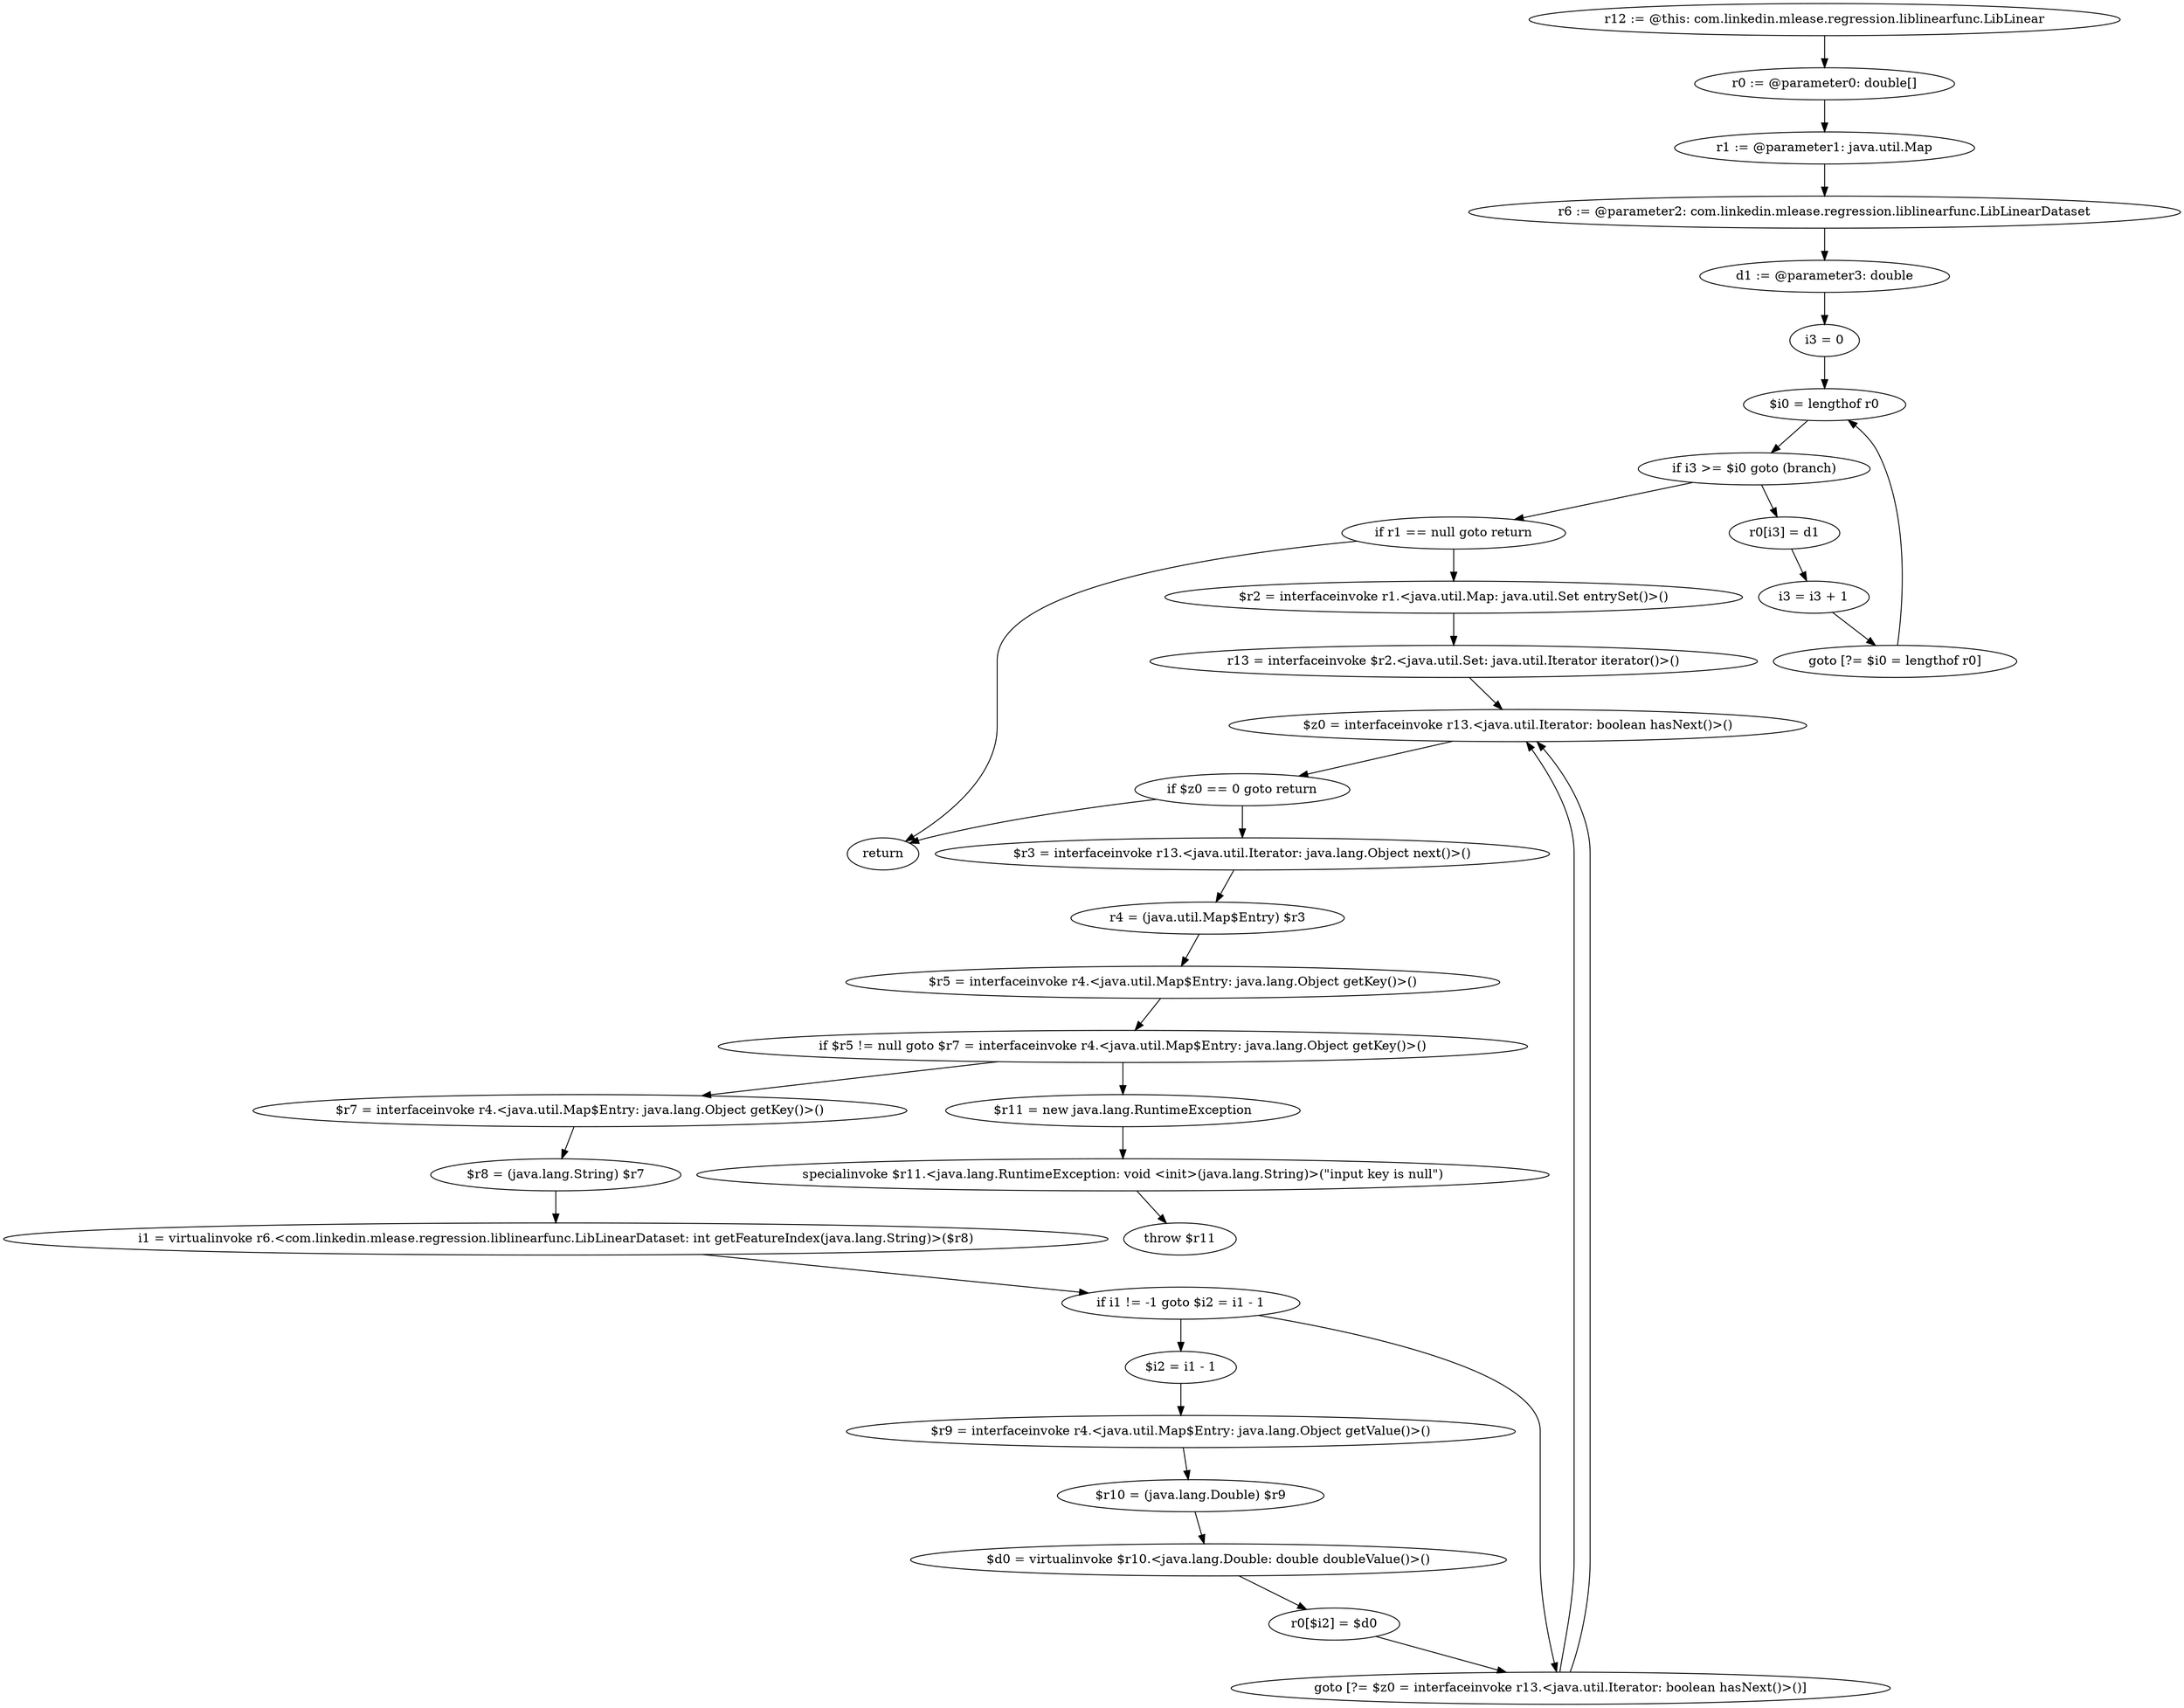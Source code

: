 digraph "unitGraph" {
    "r12 := @this: com.linkedin.mlease.regression.liblinearfunc.LibLinear"
    "r0 := @parameter0: double[]"
    "r1 := @parameter1: java.util.Map"
    "r6 := @parameter2: com.linkedin.mlease.regression.liblinearfunc.LibLinearDataset"
    "d1 := @parameter3: double"
    "i3 = 0"
    "$i0 = lengthof r0"
    "if i3 >= $i0 goto (branch)"
    "r0[i3] = d1"
    "i3 = i3 + 1"
    "goto [?= $i0 = lengthof r0]"
    "if r1 == null goto return"
    "$r2 = interfaceinvoke r1.<java.util.Map: java.util.Set entrySet()>()"
    "r13 = interfaceinvoke $r2.<java.util.Set: java.util.Iterator iterator()>()"
    "$z0 = interfaceinvoke r13.<java.util.Iterator: boolean hasNext()>()"
    "if $z0 == 0 goto return"
    "$r3 = interfaceinvoke r13.<java.util.Iterator: java.lang.Object next()>()"
    "r4 = (java.util.Map$Entry) $r3"
    "$r5 = interfaceinvoke r4.<java.util.Map$Entry: java.lang.Object getKey()>()"
    "if $r5 != null goto $r7 = interfaceinvoke r4.<java.util.Map$Entry: java.lang.Object getKey()>()"
    "$r11 = new java.lang.RuntimeException"
    "specialinvoke $r11.<java.lang.RuntimeException: void <init>(java.lang.String)>(\"input key is null\")"
    "throw $r11"
    "$r7 = interfaceinvoke r4.<java.util.Map$Entry: java.lang.Object getKey()>()"
    "$r8 = (java.lang.String) $r7"
    "i1 = virtualinvoke r6.<com.linkedin.mlease.regression.liblinearfunc.LibLinearDataset: int getFeatureIndex(java.lang.String)>($r8)"
    "if i1 != -1 goto $i2 = i1 - 1"
    "goto [?= $z0 = interfaceinvoke r13.<java.util.Iterator: boolean hasNext()>()]"
    "$i2 = i1 - 1"
    "$r9 = interfaceinvoke r4.<java.util.Map$Entry: java.lang.Object getValue()>()"
    "$r10 = (java.lang.Double) $r9"
    "$d0 = virtualinvoke $r10.<java.lang.Double: double doubleValue()>()"
    "r0[$i2] = $d0"
    "return"
    "r12 := @this: com.linkedin.mlease.regression.liblinearfunc.LibLinear"->"r0 := @parameter0: double[]";
    "r0 := @parameter0: double[]"->"r1 := @parameter1: java.util.Map";
    "r1 := @parameter1: java.util.Map"->"r6 := @parameter2: com.linkedin.mlease.regression.liblinearfunc.LibLinearDataset";
    "r6 := @parameter2: com.linkedin.mlease.regression.liblinearfunc.LibLinearDataset"->"d1 := @parameter3: double";
    "d1 := @parameter3: double"->"i3 = 0";
    "i3 = 0"->"$i0 = lengthof r0";
    "$i0 = lengthof r0"->"if i3 >= $i0 goto (branch)";
    "if i3 >= $i0 goto (branch)"->"r0[i3] = d1";
    "if i3 >= $i0 goto (branch)"->"if r1 == null goto return";
    "r0[i3] = d1"->"i3 = i3 + 1";
    "i3 = i3 + 1"->"goto [?= $i0 = lengthof r0]";
    "goto [?= $i0 = lengthof r0]"->"$i0 = lengthof r0";
    "if r1 == null goto return"->"$r2 = interfaceinvoke r1.<java.util.Map: java.util.Set entrySet()>()";
    "if r1 == null goto return"->"return";
    "$r2 = interfaceinvoke r1.<java.util.Map: java.util.Set entrySet()>()"->"r13 = interfaceinvoke $r2.<java.util.Set: java.util.Iterator iterator()>()";
    "r13 = interfaceinvoke $r2.<java.util.Set: java.util.Iterator iterator()>()"->"$z0 = interfaceinvoke r13.<java.util.Iterator: boolean hasNext()>()";
    "$z0 = interfaceinvoke r13.<java.util.Iterator: boolean hasNext()>()"->"if $z0 == 0 goto return";
    "if $z0 == 0 goto return"->"$r3 = interfaceinvoke r13.<java.util.Iterator: java.lang.Object next()>()";
    "if $z0 == 0 goto return"->"return";
    "$r3 = interfaceinvoke r13.<java.util.Iterator: java.lang.Object next()>()"->"r4 = (java.util.Map$Entry) $r3";
    "r4 = (java.util.Map$Entry) $r3"->"$r5 = interfaceinvoke r4.<java.util.Map$Entry: java.lang.Object getKey()>()";
    "$r5 = interfaceinvoke r4.<java.util.Map$Entry: java.lang.Object getKey()>()"->"if $r5 != null goto $r7 = interfaceinvoke r4.<java.util.Map$Entry: java.lang.Object getKey()>()";
    "if $r5 != null goto $r7 = interfaceinvoke r4.<java.util.Map$Entry: java.lang.Object getKey()>()"->"$r11 = new java.lang.RuntimeException";
    "if $r5 != null goto $r7 = interfaceinvoke r4.<java.util.Map$Entry: java.lang.Object getKey()>()"->"$r7 = interfaceinvoke r4.<java.util.Map$Entry: java.lang.Object getKey()>()";
    "$r11 = new java.lang.RuntimeException"->"specialinvoke $r11.<java.lang.RuntimeException: void <init>(java.lang.String)>(\"input key is null\")";
    "specialinvoke $r11.<java.lang.RuntimeException: void <init>(java.lang.String)>(\"input key is null\")"->"throw $r11";
    "$r7 = interfaceinvoke r4.<java.util.Map$Entry: java.lang.Object getKey()>()"->"$r8 = (java.lang.String) $r7";
    "$r8 = (java.lang.String) $r7"->"i1 = virtualinvoke r6.<com.linkedin.mlease.regression.liblinearfunc.LibLinearDataset: int getFeatureIndex(java.lang.String)>($r8)";
    "i1 = virtualinvoke r6.<com.linkedin.mlease.regression.liblinearfunc.LibLinearDataset: int getFeatureIndex(java.lang.String)>($r8)"->"if i1 != -1 goto $i2 = i1 - 1";
    "if i1 != -1 goto $i2 = i1 - 1"->"goto [?= $z0 = interfaceinvoke r13.<java.util.Iterator: boolean hasNext()>()]";
    "if i1 != -1 goto $i2 = i1 - 1"->"$i2 = i1 - 1";
    "goto [?= $z0 = interfaceinvoke r13.<java.util.Iterator: boolean hasNext()>()]"->"$z0 = interfaceinvoke r13.<java.util.Iterator: boolean hasNext()>()";
    "$i2 = i1 - 1"->"$r9 = interfaceinvoke r4.<java.util.Map$Entry: java.lang.Object getValue()>()";
    "$r9 = interfaceinvoke r4.<java.util.Map$Entry: java.lang.Object getValue()>()"->"$r10 = (java.lang.Double) $r9";
    "$r10 = (java.lang.Double) $r9"->"$d0 = virtualinvoke $r10.<java.lang.Double: double doubleValue()>()";
    "$d0 = virtualinvoke $r10.<java.lang.Double: double doubleValue()>()"->"r0[$i2] = $d0";
    "r0[$i2] = $d0"->"goto [?= $z0 = interfaceinvoke r13.<java.util.Iterator: boolean hasNext()>()]";
    "goto [?= $z0 = interfaceinvoke r13.<java.util.Iterator: boolean hasNext()>()]"->"$z0 = interfaceinvoke r13.<java.util.Iterator: boolean hasNext()>()";
}
